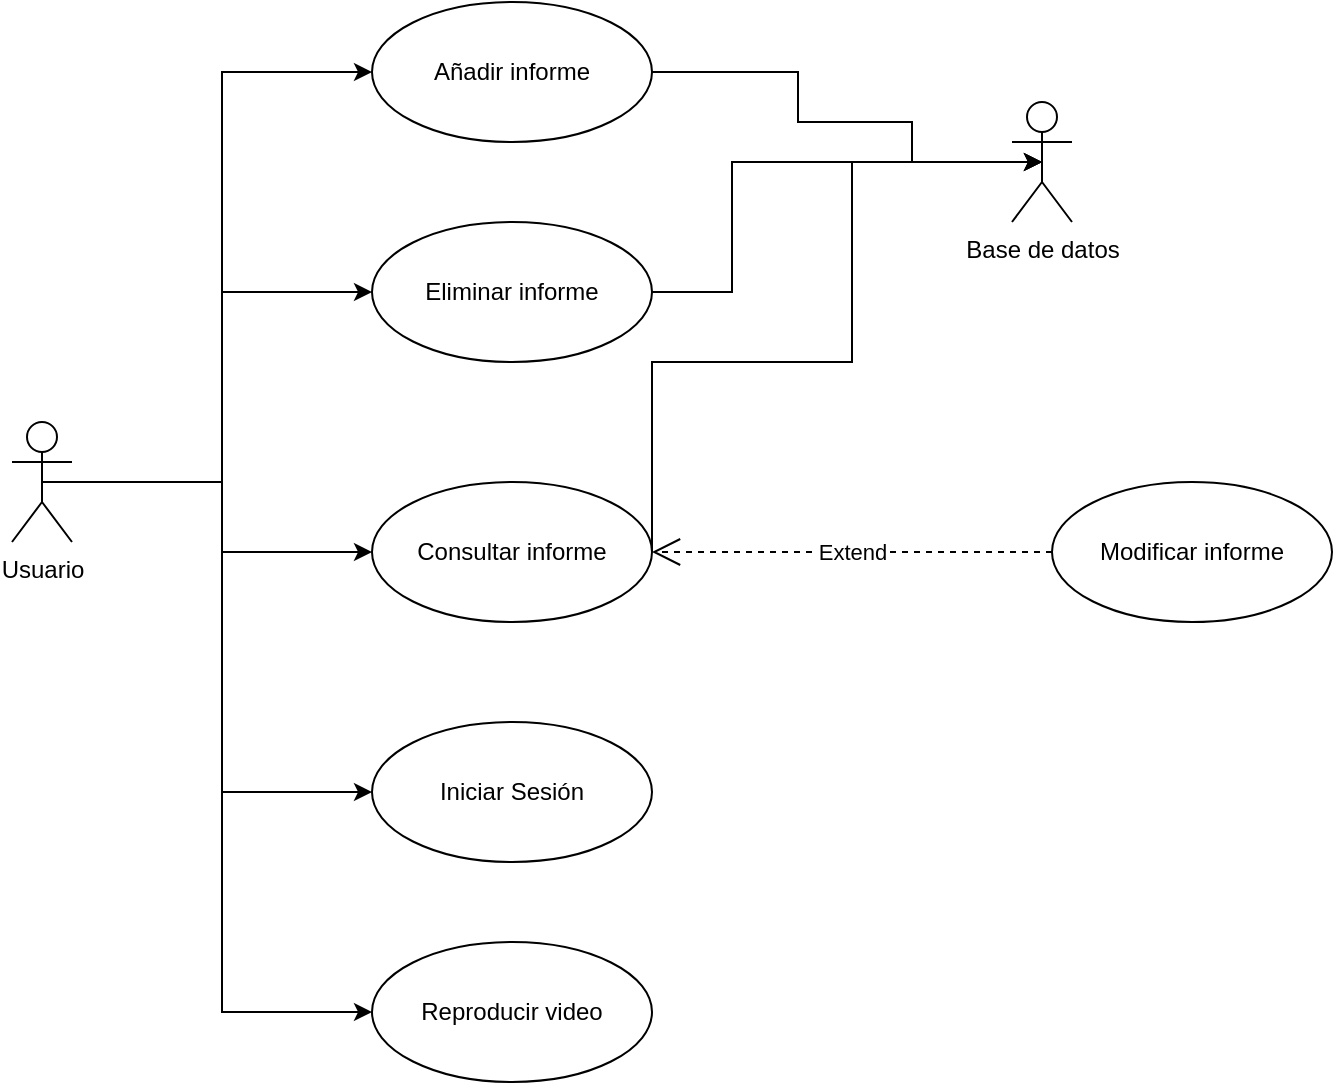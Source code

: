 <mxfile version="26.0.16">
  <diagram name="Página-1" id="BWLcb8puxV5DTwIUHzVU">
    <mxGraphModel dx="1434" dy="786" grid="1" gridSize="10" guides="1" tooltips="1" connect="1" arrows="1" fold="1" page="1" pageScale="1" pageWidth="827" pageHeight="1169" math="0" shadow="0">
      <root>
        <mxCell id="0" />
        <mxCell id="1" parent="0" />
        <mxCell id="TPlRJoIPfdAI7P-bpLI3-6" style="edgeStyle=orthogonalEdgeStyle;rounded=0;orthogonalLoop=1;jettySize=auto;html=1;exitX=0.5;exitY=0.5;exitDx=0;exitDy=0;exitPerimeter=0;entryX=0;entryY=0.5;entryDx=0;entryDy=0;" parent="1" source="TPlRJoIPfdAI7P-bpLI3-1" target="TPlRJoIPfdAI7P-bpLI3-3" edge="1">
          <mxGeometry relative="1" as="geometry" />
        </mxCell>
        <mxCell id="TPlRJoIPfdAI7P-bpLI3-7" style="edgeStyle=orthogonalEdgeStyle;rounded=0;orthogonalLoop=1;jettySize=auto;html=1;exitX=0.5;exitY=0.5;exitDx=0;exitDy=0;exitPerimeter=0;entryX=0;entryY=0.5;entryDx=0;entryDy=0;" parent="1" source="TPlRJoIPfdAI7P-bpLI3-1" target="TPlRJoIPfdAI7P-bpLI3-2" edge="1">
          <mxGeometry relative="1" as="geometry" />
        </mxCell>
        <mxCell id="TPlRJoIPfdAI7P-bpLI3-10" style="edgeStyle=orthogonalEdgeStyle;rounded=0;orthogonalLoop=1;jettySize=auto;html=1;exitX=0.5;exitY=0.5;exitDx=0;exitDy=0;exitPerimeter=0;entryX=0;entryY=0.5;entryDx=0;entryDy=0;" parent="1" source="TPlRJoIPfdAI7P-bpLI3-1" target="TPlRJoIPfdAI7P-bpLI3-4" edge="1">
          <mxGeometry relative="1" as="geometry" />
        </mxCell>
        <mxCell id="UEYw76rsarySk-NkJduD-4" style="edgeStyle=orthogonalEdgeStyle;rounded=0;orthogonalLoop=1;jettySize=auto;html=1;exitX=0.5;exitY=0.5;exitDx=0;exitDy=0;exitPerimeter=0;entryX=0;entryY=0.5;entryDx=0;entryDy=0;" edge="1" parent="1" source="TPlRJoIPfdAI7P-bpLI3-1" target="UEYw76rsarySk-NkJduD-2">
          <mxGeometry relative="1" as="geometry" />
        </mxCell>
        <mxCell id="UEYw76rsarySk-NkJduD-9" style="edgeStyle=orthogonalEdgeStyle;rounded=0;orthogonalLoop=1;jettySize=auto;html=1;exitX=0.5;exitY=0.5;exitDx=0;exitDy=0;exitPerimeter=0;entryX=0;entryY=0.5;entryDx=0;entryDy=0;" edge="1" parent="1" source="TPlRJoIPfdAI7P-bpLI3-1" target="UEYw76rsarySk-NkJduD-8">
          <mxGeometry relative="1" as="geometry" />
        </mxCell>
        <mxCell id="TPlRJoIPfdAI7P-bpLI3-1" value="Usuario&lt;div&gt;&lt;br&gt;&lt;/div&gt;" style="shape=umlActor;verticalLabelPosition=bottom;verticalAlign=top;html=1;outlineConnect=0;" parent="1" vertex="1">
          <mxGeometry x="70" y="490" width="30" height="60" as="geometry" />
        </mxCell>
        <mxCell id="TPlRJoIPfdAI7P-bpLI3-2" value="Eliminar informe" style="ellipse;whiteSpace=wrap;html=1;" parent="1" vertex="1">
          <mxGeometry x="250" y="390" width="140" height="70" as="geometry" />
        </mxCell>
        <mxCell id="TPlRJoIPfdAI7P-bpLI3-17" style="edgeStyle=orthogonalEdgeStyle;rounded=0;orthogonalLoop=1;jettySize=auto;html=1;exitX=1;exitY=0.5;exitDx=0;exitDy=0;entryX=0.5;entryY=0.5;entryDx=0;entryDy=0;entryPerimeter=0;" parent="1" source="TPlRJoIPfdAI7P-bpLI3-3" target="TPlRJoIPfdAI7P-bpLI3-16" edge="1">
          <mxGeometry relative="1" as="geometry">
            <Array as="points">
              <mxPoint x="463" y="315" />
              <mxPoint x="463" y="340" />
              <mxPoint x="520" y="340" />
              <mxPoint x="520" y="360" />
            </Array>
          </mxGeometry>
        </mxCell>
        <mxCell id="TPlRJoIPfdAI7P-bpLI3-3" value="Añadir informe" style="ellipse;whiteSpace=wrap;html=1;" parent="1" vertex="1">
          <mxGeometry x="250" y="280" width="140" height="70" as="geometry" />
        </mxCell>
        <mxCell id="TPlRJoIPfdAI7P-bpLI3-4" value="Consultar informe" style="ellipse;whiteSpace=wrap;html=1;" parent="1" vertex="1">
          <mxGeometry x="250" y="520" width="140" height="70" as="geometry" />
        </mxCell>
        <mxCell id="TPlRJoIPfdAI7P-bpLI3-5" value="Modificar informe" style="ellipse;whiteSpace=wrap;html=1;" parent="1" vertex="1">
          <mxGeometry x="590" y="520" width="140" height="70" as="geometry" />
        </mxCell>
        <mxCell id="TPlRJoIPfdAI7P-bpLI3-13" value="Extend" style="endArrow=open;endSize=12;dashed=1;html=1;rounded=0;exitX=0;exitY=0.5;exitDx=0;exitDy=0;entryX=1;entryY=0.5;entryDx=0;entryDy=0;" parent="1" source="TPlRJoIPfdAI7P-bpLI3-5" target="TPlRJoIPfdAI7P-bpLI3-4" edge="1">
          <mxGeometry width="160" relative="1" as="geometry">
            <mxPoint x="330" y="510" as="sourcePoint" />
            <mxPoint x="490" y="510" as="targetPoint" />
          </mxGeometry>
        </mxCell>
        <mxCell id="TPlRJoIPfdAI7P-bpLI3-16" value="Base de datos&lt;div&gt;&lt;br&gt;&lt;/div&gt;" style="shape=umlActor;verticalLabelPosition=bottom;verticalAlign=top;html=1;outlineConnect=0;" parent="1" vertex="1">
          <mxGeometry x="570" y="330" width="30" height="60" as="geometry" />
        </mxCell>
        <mxCell id="TPlRJoIPfdAI7P-bpLI3-18" style="edgeStyle=orthogonalEdgeStyle;rounded=0;orthogonalLoop=1;jettySize=auto;html=1;exitX=1;exitY=0.5;exitDx=0;exitDy=0;entryX=0.5;entryY=0.5;entryDx=0;entryDy=0;entryPerimeter=0;" parent="1" source="TPlRJoIPfdAI7P-bpLI3-2" target="TPlRJoIPfdAI7P-bpLI3-16" edge="1">
          <mxGeometry relative="1" as="geometry">
            <Array as="points">
              <mxPoint x="430" y="425" />
              <mxPoint x="430" y="360" />
            </Array>
          </mxGeometry>
        </mxCell>
        <mxCell id="TPlRJoIPfdAI7P-bpLI3-20" style="edgeStyle=orthogonalEdgeStyle;rounded=0;orthogonalLoop=1;jettySize=auto;html=1;exitX=1;exitY=0.5;exitDx=0;exitDy=0;entryX=0.5;entryY=0.5;entryDx=0;entryDy=0;entryPerimeter=0;" parent="1" source="TPlRJoIPfdAI7P-bpLI3-4" target="TPlRJoIPfdAI7P-bpLI3-16" edge="1">
          <mxGeometry relative="1" as="geometry">
            <Array as="points">
              <mxPoint x="390" y="460" />
              <mxPoint x="490" y="460" />
              <mxPoint x="490" y="360" />
            </Array>
          </mxGeometry>
        </mxCell>
        <mxCell id="UEYw76rsarySk-NkJduD-2" value="Iniciar Sesión" style="ellipse;whiteSpace=wrap;html=1;" vertex="1" parent="1">
          <mxGeometry x="250" y="640" width="140" height="70" as="geometry" />
        </mxCell>
        <mxCell id="UEYw76rsarySk-NkJduD-8" value="Reproducir video" style="ellipse;whiteSpace=wrap;html=1;" vertex="1" parent="1">
          <mxGeometry x="250" y="750" width="140" height="70" as="geometry" />
        </mxCell>
      </root>
    </mxGraphModel>
  </diagram>
</mxfile>
